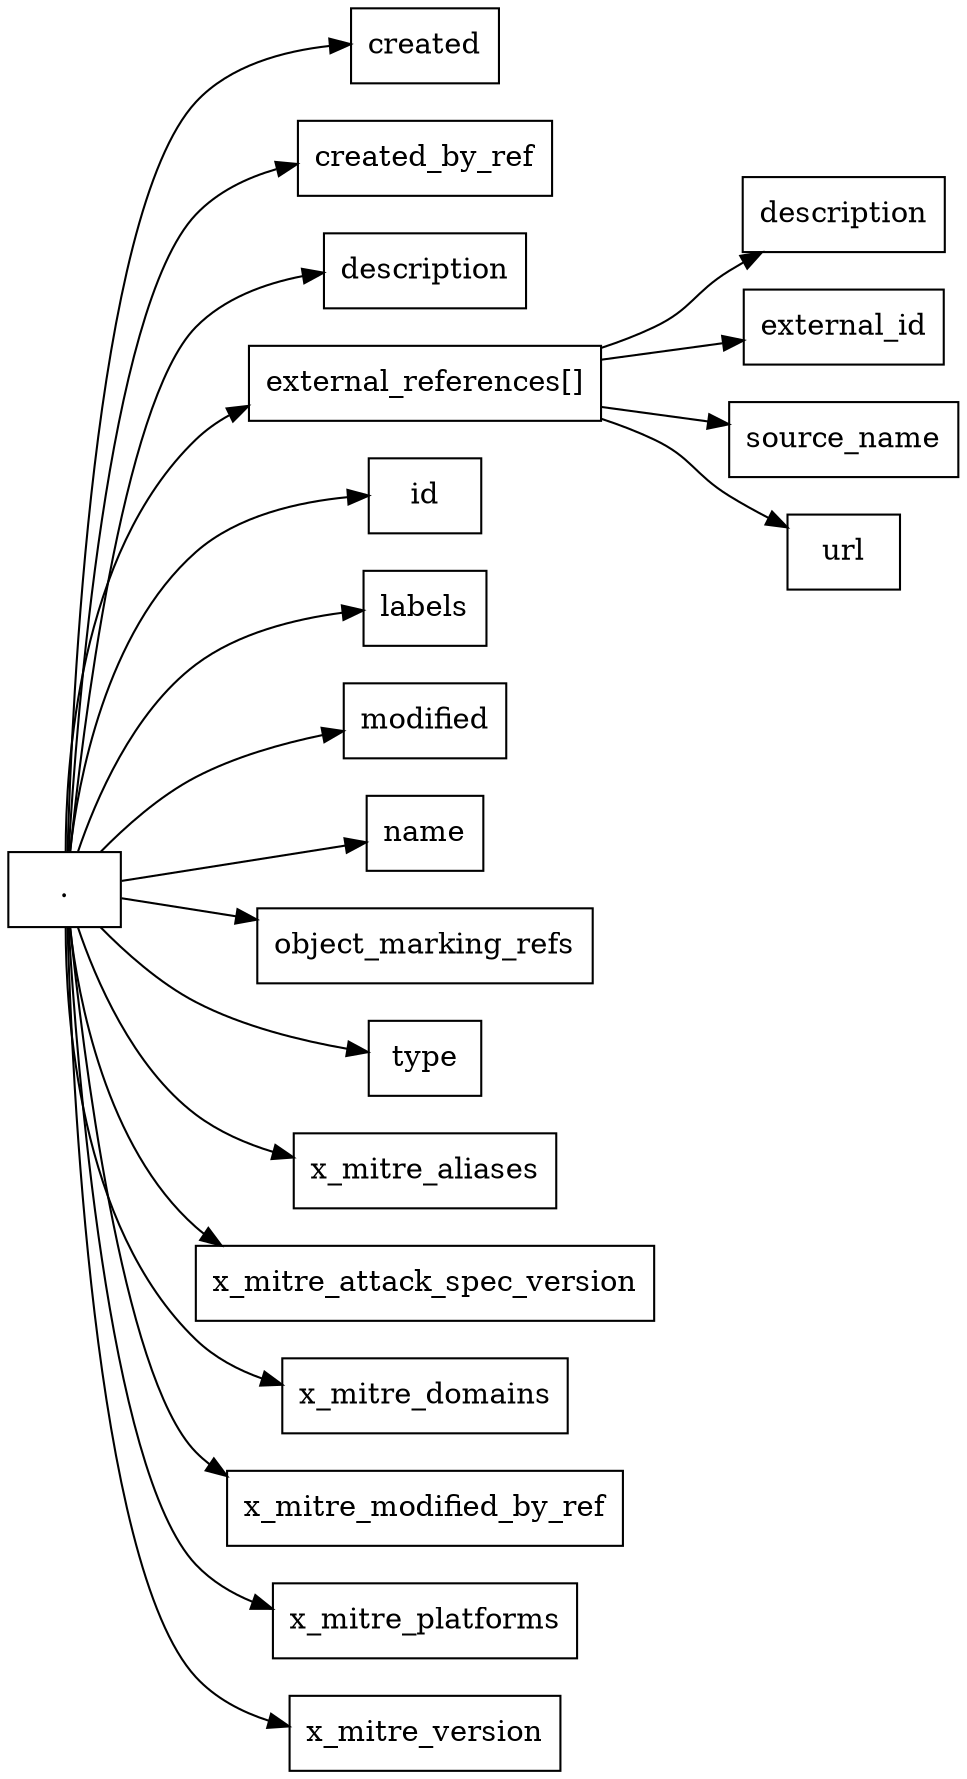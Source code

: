 digraph G {
    node [shape=box];
    edge [dir=forward];
    rankdir=LR;

    "f9001a8e-a62a-45d6-9410-9da4a5031f79" [label="."];
    "created" [label="created"];
    "created_by_ref" [label="created_by_ref"];
    "description" [label="description"];
    "external_references[]" [label="external_references[]"];
    "external_references[].description" [label="description"];
    "external_references[].external_id" [label="external_id"];
    "external_references[].source_name" [label="source_name"];
    "external_references[].url" [label="url"];
    "id" [label="id"];
    "labels" [label="labels"];
    "modified" [label="modified"];
    "name" [label="name"];
    "object_marking_refs" [label="object_marking_refs"];
    "type" [label="type"];
    "x_mitre_aliases" [label="x_mitre_aliases"];
    "x_mitre_attack_spec_version" [label="x_mitre_attack_spec_version"];
    "x_mitre_domains" [label="x_mitre_domains"];
    "x_mitre_modified_by_ref" [label="x_mitre_modified_by_ref"];
    "x_mitre_platforms" [label="x_mitre_platforms"];
    "x_mitre_version" [label="x_mitre_version"];

    "f9001a8e-a62a-45d6-9410-9da4a5031f79" -> "created";
    "f9001a8e-a62a-45d6-9410-9da4a5031f79" -> "created_by_ref";
    "f9001a8e-a62a-45d6-9410-9da4a5031f79" -> "description";
    "f9001a8e-a62a-45d6-9410-9da4a5031f79" -> "external_references[]";
    "f9001a8e-a62a-45d6-9410-9da4a5031f79" -> "id";
    "f9001a8e-a62a-45d6-9410-9da4a5031f79" -> "labels";
    "f9001a8e-a62a-45d6-9410-9da4a5031f79" -> "modified";
    "f9001a8e-a62a-45d6-9410-9da4a5031f79" -> "name";
    "f9001a8e-a62a-45d6-9410-9da4a5031f79" -> "object_marking_refs";
    "f9001a8e-a62a-45d6-9410-9da4a5031f79" -> "type";
    "f9001a8e-a62a-45d6-9410-9da4a5031f79" -> "x_mitre_aliases";
    "f9001a8e-a62a-45d6-9410-9da4a5031f79" -> "x_mitre_attack_spec_version";
    "f9001a8e-a62a-45d6-9410-9da4a5031f79" -> "x_mitre_domains";
    "f9001a8e-a62a-45d6-9410-9da4a5031f79" -> "x_mitre_modified_by_ref";
    "f9001a8e-a62a-45d6-9410-9da4a5031f79" -> "x_mitre_platforms";
    "f9001a8e-a62a-45d6-9410-9da4a5031f79" -> "x_mitre_version";

    "external_references[]" -> "external_references[].description";
    "external_references[]" -> "external_references[].external_id";
    "external_references[]" -> "external_references[].source_name";
    "external_references[]" -> "external_references[].url";
}